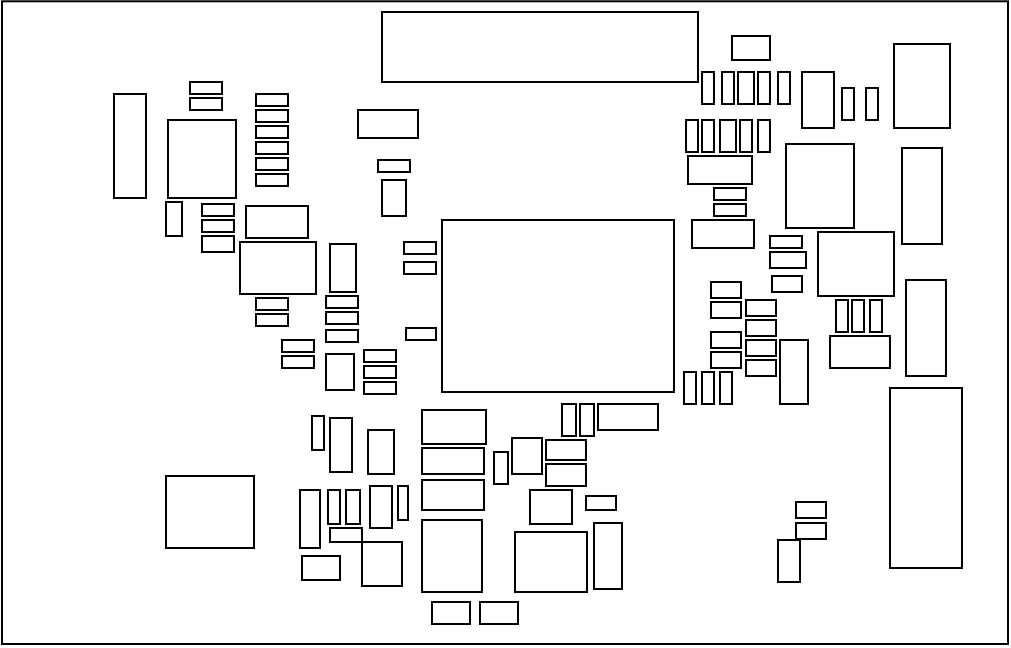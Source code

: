 <mxfile version="16.5.1" type="device"><diagram id="b4zEwL77dJZ9kxXo_FNG" name="Страница 1"><mxGraphModel dx="569" dy="393" grid="1" gridSize="1" guides="1" tooltips="1" connect="1" arrows="1" fold="1" page="1" pageScale="1" pageWidth="1169" pageHeight="827" math="0" shadow="0"><root><mxCell id="0"/><mxCell id="1" parent="0"/><mxCell id="iGO6Q0lAoQS739VPyKVK-125" value="" style="rounded=0;whiteSpace=wrap;html=1;strokeWidth=1;" vertex="1" parent="1"><mxGeometry x="182" y="224.65" width="503" height="321.35" as="geometry"/></mxCell><mxCell id="iGO6Q0lAoQS739VPyKVK-6" value="" style="rounded=0;whiteSpace=wrap;html=1;" vertex="1" parent="1"><mxGeometry x="238" y="271" width="16" height="52" as="geometry"/></mxCell><mxCell id="iGO6Q0lAoQS739VPyKVK-7" value="" style="rounded=0;whiteSpace=wrap;html=1;" vertex="1" parent="1"><mxGeometry x="402" y="334" width="116" height="86" as="geometry"/></mxCell><mxCell id="iGO6Q0lAoQS739VPyKVK-8" value="" style="rounded=0;whiteSpace=wrap;html=1;" vertex="1" parent="1"><mxGeometry x="372" y="230" width="158" height="35" as="geometry"/></mxCell><mxCell id="iGO6Q0lAoQS739VPyKVK-9" value="" style="rounded=0;whiteSpace=wrap;html=1;" vertex="1" parent="1"><mxGeometry x="264" y="462" width="44" height="36" as="geometry"/></mxCell><mxCell id="iGO6Q0lAoQS739VPyKVK-10" value="" style="rounded=0;whiteSpace=wrap;html=1;" vertex="1" parent="1"><mxGeometry x="265" y="284" width="34" height="39" as="geometry"/></mxCell><mxCell id="iGO6Q0lAoQS739VPyKVK-11" value="" style="rounded=0;whiteSpace=wrap;html=1;" vertex="1" parent="1"><mxGeometry x="301" y="345" width="38" height="26" as="geometry"/></mxCell><mxCell id="iGO6Q0lAoQS739VPyKVK-12" value="" style="rounded=0;whiteSpace=wrap;html=1;" vertex="1" parent="1"><mxGeometry x="574" y="296" width="34" height="42" as="geometry"/></mxCell><mxCell id="iGO6Q0lAoQS739VPyKVK-13" value="" style="rounded=0;whiteSpace=wrap;html=1;" vertex="1" parent="1"><mxGeometry x="628" y="246" width="28" height="42" as="geometry"/></mxCell><mxCell id="iGO6Q0lAoQS739VPyKVK-14" value="" style="rounded=0;whiteSpace=wrap;html=1;" vertex="1" parent="1"><mxGeometry x="632" y="298" width="20" height="48" as="geometry"/></mxCell><mxCell id="iGO6Q0lAoQS739VPyKVK-15" value="" style="rounded=0;whiteSpace=wrap;html=1;" vertex="1" parent="1"><mxGeometry x="634" y="364" width="20" height="48" as="geometry"/></mxCell><mxCell id="iGO6Q0lAoQS739VPyKVK-16" value="" style="rounded=0;whiteSpace=wrap;html=1;" vertex="1" parent="1"><mxGeometry x="532" y="260" width="6" height="16" as="geometry"/></mxCell><mxCell id="iGO6Q0lAoQS739VPyKVK-17" value="" style="rounded=0;whiteSpace=wrap;html=1;" vertex="1" parent="1"><mxGeometry x="626" y="418" width="36" height="90" as="geometry"/></mxCell><mxCell id="iGO6Q0lAoQS739VPyKVK-18" value="" style="rounded=0;whiteSpace=wrap;html=1;" vertex="1" parent="1"><mxGeometry x="542" y="260" width="6" height="16" as="geometry"/></mxCell><mxCell id="iGO6Q0lAoQS739VPyKVK-19" value="" style="rounded=0;whiteSpace=wrap;html=1;" vertex="1" parent="1"><mxGeometry x="550" y="260" width="8" height="16" as="geometry"/></mxCell><mxCell id="iGO6Q0lAoQS739VPyKVK-20" value="" style="rounded=0;whiteSpace=wrap;html=1;" vertex="1" parent="1"><mxGeometry x="560" y="260" width="6" height="16" as="geometry"/></mxCell><mxCell id="iGO6Q0lAoQS739VPyKVK-21" value="" style="rounded=0;whiteSpace=wrap;html=1;" vertex="1" parent="1"><mxGeometry x="570" y="260" width="6" height="16" as="geometry"/></mxCell><mxCell id="iGO6Q0lAoQS739VPyKVK-22" value="" style="rounded=0;whiteSpace=wrap;html=1;" vertex="1" parent="1"><mxGeometry x="524" y="284" width="6" height="16" as="geometry"/></mxCell><mxCell id="iGO6Q0lAoQS739VPyKVK-23" value="" style="rounded=0;whiteSpace=wrap;html=1;" vertex="1" parent="1"><mxGeometry x="532" y="284" width="6" height="16" as="geometry"/></mxCell><mxCell id="iGO6Q0lAoQS739VPyKVK-24" value="" style="rounded=0;whiteSpace=wrap;html=1;" vertex="1" parent="1"><mxGeometry x="551" y="284" width="6" height="16" as="geometry"/></mxCell><mxCell id="iGO6Q0lAoQS739VPyKVK-25" value="" style="rounded=0;whiteSpace=wrap;html=1;" vertex="1" parent="1"><mxGeometry x="541" y="284" width="8" height="16" as="geometry"/></mxCell><mxCell id="iGO6Q0lAoQS739VPyKVK-26" value="" style="rounded=0;whiteSpace=wrap;html=1;" vertex="1" parent="1"><mxGeometry x="560" y="284" width="6" height="16" as="geometry"/></mxCell><mxCell id="iGO6Q0lAoQS739VPyKVK-28" value="" style="rounded=0;whiteSpace=wrap;html=1;" vertex="1" parent="1"><mxGeometry x="525" y="302" width="32" height="14" as="geometry"/></mxCell><mxCell id="iGO6Q0lAoQS739VPyKVK-29" value="" style="rounded=0;whiteSpace=wrap;html=1;" vertex="1" parent="1"><mxGeometry x="538" y="318" width="16" height="6" as="geometry"/></mxCell><mxCell id="iGO6Q0lAoQS739VPyKVK-30" value="" style="rounded=0;whiteSpace=wrap;html=1;" vertex="1" parent="1"><mxGeometry x="538" y="326" width="16" height="6" as="geometry"/></mxCell><mxCell id="iGO6Q0lAoQS739VPyKVK-31" value="" style="rounded=0;whiteSpace=wrap;html=1;" vertex="1" parent="1"><mxGeometry x="527" y="334" width="31" height="14" as="geometry"/></mxCell><mxCell id="iGO6Q0lAoQS739VPyKVK-32" value="" style="rounded=0;whiteSpace=wrap;html=1;" vertex="1" parent="1"><mxGeometry x="590" y="340" width="38" height="32" as="geometry"/></mxCell><mxCell id="iGO6Q0lAoQS739VPyKVK-33" value="" style="rounded=0;whiteSpace=wrap;html=1;" vertex="1" parent="1"><mxGeometry x="264" y="325" width="8" height="17" as="geometry"/></mxCell><mxCell id="iGO6Q0lAoQS739VPyKVK-34" value="" style="rounded=0;whiteSpace=wrap;html=1;" vertex="1" parent="1"><mxGeometry x="282" y="342" width="16" height="8" as="geometry"/></mxCell><mxCell id="iGO6Q0lAoQS739VPyKVK-35" value="" style="rounded=0;whiteSpace=wrap;html=1;" vertex="1" parent="1"><mxGeometry x="282" y="334" width="16" height="6" as="geometry"/></mxCell><mxCell id="iGO6Q0lAoQS739VPyKVK-36" value="" style="rounded=0;whiteSpace=wrap;html=1;" vertex="1" parent="1"><mxGeometry x="282" y="326" width="16" height="6" as="geometry"/></mxCell><mxCell id="iGO6Q0lAoQS739VPyKVK-37" value="" style="rounded=0;whiteSpace=wrap;html=1;" vertex="1" parent="1"><mxGeometry x="304" y="327" width="31" height="16" as="geometry"/></mxCell><mxCell id="iGO6Q0lAoQS739VPyKVK-38" value="" style="rounded=0;whiteSpace=wrap;html=1;" vertex="1" parent="1"><mxGeometry x="346" y="346" width="13" height="24" as="geometry"/></mxCell><mxCell id="iGO6Q0lAoQS739VPyKVK-39" value="" style="rounded=0;whiteSpace=wrap;html=1;" vertex="1" parent="1"><mxGeometry x="344" y="401" width="14" height="18" as="geometry"/></mxCell><mxCell id="iGO6Q0lAoQS739VPyKVK-40" value="" style="rounded=0;whiteSpace=wrap;html=1;" vertex="1" parent="1"><mxGeometry x="372" y="314" width="12" height="18" as="geometry"/></mxCell><mxCell id="iGO6Q0lAoQS739VPyKVK-41" value="" style="rounded=0;whiteSpace=wrap;html=1;" vertex="1" parent="1"><mxGeometry x="360" y="279" width="30" height="14" as="geometry"/></mxCell><mxCell id="iGO6Q0lAoQS739VPyKVK-42" value="" style="rounded=0;whiteSpace=wrap;html=1;" vertex="1" parent="1"><mxGeometry x="392" y="429" width="32" height="17" as="geometry"/></mxCell><mxCell id="iGO6Q0lAoQS739VPyKVK-43" value="" style="rounded=0;whiteSpace=wrap;html=1;" vertex="1" parent="1"><mxGeometry x="392" y="448" width="31" height="13" as="geometry"/></mxCell><mxCell id="iGO6Q0lAoQS739VPyKVK-44" value="" style="rounded=0;whiteSpace=wrap;html=1;" vertex="1" parent="1"><mxGeometry x="392" y="464" width="31" height="15" as="geometry"/></mxCell><mxCell id="iGO6Q0lAoQS739VPyKVK-45" value="" style="rounded=0;whiteSpace=wrap;html=1;" vertex="1" parent="1"><mxGeometry x="392" y="484" width="30" height="36" as="geometry"/></mxCell><mxCell id="iGO6Q0lAoQS739VPyKVK-46" value="" style="rounded=0;whiteSpace=wrap;html=1;" vertex="1" parent="1"><mxGeometry x="438.5" y="490" width="36" height="30" as="geometry"/></mxCell><mxCell id="iGO6Q0lAoQS739VPyKVK-47" value="" style="rounded=0;whiteSpace=wrap;html=1;" vertex="1" parent="1"><mxGeometry x="478" y="485.5" width="14" height="33" as="geometry"/></mxCell><mxCell id="iGO6Q0lAoQS739VPyKVK-48" value="" style="rounded=0;whiteSpace=wrap;html=1;" vertex="1" parent="1"><mxGeometry x="582" y="260" width="16" height="28" as="geometry"/></mxCell><mxCell id="iGO6Q0lAoQS739VPyKVK-49" value="" style="rounded=0;whiteSpace=wrap;html=1;" vertex="1" parent="1"><mxGeometry x="614" y="268" width="6" height="16" as="geometry"/></mxCell><mxCell id="iGO6Q0lAoQS739VPyKVK-50" value="" style="rounded=0;whiteSpace=wrap;html=1;" vertex="1" parent="1"><mxGeometry x="602" y="268" width="6" height="16" as="geometry"/></mxCell><mxCell id="iGO6Q0lAoQS739VPyKVK-51" value="" style="rounded=0;whiteSpace=wrap;html=1;" vertex="1" parent="1"><mxGeometry x="523" y="410" width="6" height="16" as="geometry"/></mxCell><mxCell id="iGO6Q0lAoQS739VPyKVK-52" value="" style="rounded=0;whiteSpace=wrap;html=1;" vertex="1" parent="1"><mxGeometry x="532" y="410" width="6" height="16" as="geometry"/></mxCell><mxCell id="iGO6Q0lAoQS739VPyKVK-54" value="" style="rounded=0;whiteSpace=wrap;html=1;" vertex="1" parent="1"><mxGeometry x="541" y="410" width="6" height="16" as="geometry"/></mxCell><mxCell id="iGO6Q0lAoQS739VPyKVK-55" value="" style="rounded=0;whiteSpace=wrap;html=1;" vertex="1" parent="1"><mxGeometry x="571" y="394" width="14" height="32" as="geometry"/></mxCell><mxCell id="iGO6Q0lAoQS739VPyKVK-56" value="" style="rounded=0;whiteSpace=wrap;html=1;" vertex="1" parent="1"><mxGeometry x="596" y="392" width="30" height="16" as="geometry"/></mxCell><mxCell id="iGO6Q0lAoQS739VPyKVK-57" value="" style="rounded=0;whiteSpace=wrap;html=1;" vertex="1" parent="1"><mxGeometry x="383" y="345" width="16" height="6" as="geometry"/></mxCell><mxCell id="iGO6Q0lAoQS739VPyKVK-58" value="" style="rounded=0;whiteSpace=wrap;html=1;" vertex="1" parent="1"><mxGeometry x="370" y="304" width="16" height="6" as="geometry"/></mxCell><mxCell id="iGO6Q0lAoQS739VPyKVK-59" value="" style="rounded=0;whiteSpace=wrap;html=1;" vertex="1" parent="1"><mxGeometry x="383" y="355" width="16" height="6" as="geometry"/></mxCell><mxCell id="iGO6Q0lAoQS739VPyKVK-60" value="" style="rounded=0;whiteSpace=wrap;html=1;" vertex="1" parent="1"><mxGeometry x="384" y="388" width="15" height="6" as="geometry"/></mxCell><mxCell id="iGO6Q0lAoQS739VPyKVK-61" value="" style="rounded=0;whiteSpace=wrap;html=1;" vertex="1" parent="1"><mxGeometry x="363" y="415" width="16" height="6" as="geometry"/></mxCell><mxCell id="iGO6Q0lAoQS739VPyKVK-62" value="" style="rounded=0;whiteSpace=wrap;html=1;" vertex="1" parent="1"><mxGeometry x="363" y="407" width="16" height="6" as="geometry"/></mxCell><mxCell id="iGO6Q0lAoQS739VPyKVK-63" value="" style="rounded=0;whiteSpace=wrap;html=1;" vertex="1" parent="1"><mxGeometry x="363" y="399" width="16" height="6" as="geometry"/></mxCell><mxCell id="iGO6Q0lAoQS739VPyKVK-64" value="" style="rounded=0;whiteSpace=wrap;html=1;" vertex="1" parent="1"><mxGeometry x="344" y="372" width="16" height="6" as="geometry"/></mxCell><mxCell id="iGO6Q0lAoQS739VPyKVK-65" value="" style="rounded=0;whiteSpace=wrap;html=1;" vertex="1" parent="1"><mxGeometry x="344" y="380" width="16" height="6" as="geometry"/></mxCell><mxCell id="iGO6Q0lAoQS739VPyKVK-66" value="" style="rounded=0;whiteSpace=wrap;html=1;" vertex="1" parent="1"><mxGeometry x="344" y="389" width="16" height="6" as="geometry"/></mxCell><mxCell id="iGO6Q0lAoQS739VPyKVK-67" value="" style="rounded=0;whiteSpace=wrap;html=1;" vertex="1" parent="1"><mxGeometry x="309" y="373" width="16" height="6" as="geometry"/></mxCell><mxCell id="iGO6Q0lAoQS739VPyKVK-68" value="" style="rounded=0;whiteSpace=wrap;html=1;" vertex="1" parent="1"><mxGeometry x="309" y="381" width="16" height="6" as="geometry"/></mxCell><mxCell id="iGO6Q0lAoQS739VPyKVK-69" value="" style="rounded=0;whiteSpace=wrap;html=1;" vertex="1" parent="1"><mxGeometry x="322" y="394" width="16" height="6" as="geometry"/></mxCell><mxCell id="iGO6Q0lAoQS739VPyKVK-70" value="" style="rounded=0;whiteSpace=wrap;html=1;" vertex="1" parent="1"><mxGeometry x="322" y="402" width="16" height="6" as="geometry"/></mxCell><mxCell id="iGO6Q0lAoQS739VPyKVK-71" value="" style="rounded=0;whiteSpace=wrap;html=1;" vertex="1" parent="1"><mxGeometry x="566" y="342" width="16" height="6" as="geometry"/></mxCell><mxCell id="iGO6Q0lAoQS739VPyKVK-72" value="" style="rounded=0;whiteSpace=wrap;html=1;" vertex="1" parent="1"><mxGeometry x="566" y="350" width="18" height="8" as="geometry"/></mxCell><mxCell id="iGO6Q0lAoQS739VPyKVK-73" value="" style="rounded=0;whiteSpace=wrap;html=1;" vertex="1" parent="1"><mxGeometry x="567" y="362" width="15" height="8" as="geometry"/></mxCell><mxCell id="iGO6Q0lAoQS739VPyKVK-74" value="" style="rounded=0;whiteSpace=wrap;html=1;" vertex="1" parent="1"><mxGeometry x="554" y="394" width="15" height="8" as="geometry"/></mxCell><mxCell id="iGO6Q0lAoQS739VPyKVK-75" value="" style="rounded=0;whiteSpace=wrap;html=1;" vertex="1" parent="1"><mxGeometry x="554" y="384" width="15" height="8" as="geometry"/></mxCell><mxCell id="iGO6Q0lAoQS739VPyKVK-76" value="" style="rounded=0;whiteSpace=wrap;html=1;" vertex="1" parent="1"><mxGeometry x="554" y="404" width="15" height="8" as="geometry"/></mxCell><mxCell id="iGO6Q0lAoQS739VPyKVK-77" value="" style="rounded=0;whiteSpace=wrap;html=1;" vertex="1" parent="1"><mxGeometry x="547" y="242" width="19" height="12" as="geometry"/></mxCell><mxCell id="iGO6Q0lAoQS739VPyKVK-81" value="" style="rounded=0;whiteSpace=wrap;html=1;" vertex="1" parent="1"><mxGeometry x="446" y="469" width="21" height="17" as="geometry"/></mxCell><mxCell id="iGO6Q0lAoQS739VPyKVK-82" value="" style="rounded=0;whiteSpace=wrap;html=1;" vertex="1" parent="1"><mxGeometry x="437" y="443" width="15" height="18" as="geometry"/></mxCell><mxCell id="iGO6Q0lAoQS739VPyKVK-83" value="" style="rounded=0;whiteSpace=wrap;html=1;" vertex="1" parent="1"><mxGeometry x="454" y="444" width="20" height="10" as="geometry"/></mxCell><mxCell id="iGO6Q0lAoQS739VPyKVK-84" value="" style="rounded=0;whiteSpace=wrap;html=1;" vertex="1" parent="1"><mxGeometry x="454" y="456" width="20" height="11" as="geometry"/></mxCell><mxCell id="iGO6Q0lAoQS739VPyKVK-85" value="" style="rounded=0;whiteSpace=wrap;html=1;" vertex="1" parent="1"><mxGeometry x="462" y="426" width="7" height="16" as="geometry"/></mxCell><mxCell id="iGO6Q0lAoQS739VPyKVK-86" value="" style="rounded=0;whiteSpace=wrap;html=1;" vertex="1" parent="1"><mxGeometry x="471" y="426" width="7" height="16" as="geometry"/></mxCell><mxCell id="iGO6Q0lAoQS739VPyKVK-87" value="" style="rounded=0;whiteSpace=wrap;html=1;" vertex="1" parent="1"><mxGeometry x="428" y="450" width="7" height="16" as="geometry"/></mxCell><mxCell id="iGO6Q0lAoQS739VPyKVK-88" value="" style="rounded=0;whiteSpace=wrap;html=1;" vertex="1" parent="1"><mxGeometry x="365" y="439" width="13" height="22" as="geometry"/></mxCell><mxCell id="iGO6Q0lAoQS739VPyKVK-89" value="" style="rounded=0;whiteSpace=wrap;html=1;" vertex="1" parent="1"><mxGeometry x="366" y="467" width="11" height="21" as="geometry"/></mxCell><mxCell id="iGO6Q0lAoQS739VPyKVK-90" value="" style="rounded=0;whiteSpace=wrap;html=1;" vertex="1" parent="1"><mxGeometry x="346" y="433" width="11" height="27" as="geometry"/></mxCell><mxCell id="iGO6Q0lAoQS739VPyKVK-91" value="" style="rounded=0;whiteSpace=wrap;html=1;" vertex="1" parent="1"><mxGeometry x="337" y="432" width="6" height="17" as="geometry"/></mxCell><mxCell id="iGO6Q0lAoQS739VPyKVK-92" value="" style="rounded=0;whiteSpace=wrap;html=1;" vertex="1" parent="1"><mxGeometry x="331" y="469" width="10" height="29" as="geometry"/></mxCell><mxCell id="iGO6Q0lAoQS739VPyKVK-93" value="" style="rounded=0;whiteSpace=wrap;html=1;" vertex="1" parent="1"><mxGeometry x="332" y="502" width="19" height="12" as="geometry"/></mxCell><mxCell id="iGO6Q0lAoQS739VPyKVK-94" value="" style="rounded=0;whiteSpace=wrap;html=1;" vertex="1" parent="1"><mxGeometry x="362" y="495" width="20" height="22" as="geometry"/></mxCell><mxCell id="iGO6Q0lAoQS739VPyKVK-95" value="" style="rounded=0;whiteSpace=wrap;html=1;" vertex="1" parent="1"><mxGeometry x="346" y="488" width="16" height="7" as="geometry"/></mxCell><mxCell id="iGO6Q0lAoQS739VPyKVK-96" value="" style="rounded=0;whiteSpace=wrap;html=1;" vertex="1" parent="1"><mxGeometry x="345" y="469" width="6" height="17" as="geometry"/></mxCell><mxCell id="iGO6Q0lAoQS739VPyKVK-97" value="" style="rounded=0;whiteSpace=wrap;html=1;" vertex="1" parent="1"><mxGeometry x="354" y="469" width="7" height="17" as="geometry"/></mxCell><mxCell id="iGO6Q0lAoQS739VPyKVK-98" value="" style="rounded=0;whiteSpace=wrap;html=1;" vertex="1" parent="1"><mxGeometry x="380" y="467" width="5" height="17" as="geometry"/></mxCell><mxCell id="iGO6Q0lAoQS739VPyKVK-99" value="" style="rounded=0;whiteSpace=wrap;html=1;" vertex="1" parent="1"><mxGeometry x="309" y="311" width="16" height="6" as="geometry"/></mxCell><mxCell id="iGO6Q0lAoQS739VPyKVK-100" value="" style="rounded=0;whiteSpace=wrap;html=1;" vertex="1" parent="1"><mxGeometry x="309" y="303" width="16" height="6" as="geometry"/></mxCell><mxCell id="iGO6Q0lAoQS739VPyKVK-101" value="" style="rounded=0;whiteSpace=wrap;html=1;" vertex="1" parent="1"><mxGeometry x="309" y="271" width="16" height="6" as="geometry"/></mxCell><mxCell id="iGO6Q0lAoQS739VPyKVK-102" value="" style="rounded=0;whiteSpace=wrap;html=1;" vertex="1" parent="1"><mxGeometry x="309" y="287" width="16" height="6" as="geometry"/></mxCell><mxCell id="iGO6Q0lAoQS739VPyKVK-103" value="" style="rounded=0;whiteSpace=wrap;html=1;" vertex="1" parent="1"><mxGeometry x="309" y="279" width="16" height="6" as="geometry"/></mxCell><mxCell id="iGO6Q0lAoQS739VPyKVK-104" value="" style="rounded=0;whiteSpace=wrap;html=1;" vertex="1" parent="1"><mxGeometry x="309" y="295" width="16" height="6" as="geometry"/></mxCell><mxCell id="iGO6Q0lAoQS739VPyKVK-105" value="" style="rounded=0;whiteSpace=wrap;html=1;" vertex="1" parent="1"><mxGeometry x="276" y="273" width="16" height="6" as="geometry"/></mxCell><mxCell id="iGO6Q0lAoQS739VPyKVK-106" value="" style="rounded=0;whiteSpace=wrap;html=1;" vertex="1" parent="1"><mxGeometry x="276" y="265" width="16" height="6" as="geometry"/></mxCell><mxCell id="iGO6Q0lAoQS739VPyKVK-108" value="" style="rounded=0;whiteSpace=wrap;html=1;" vertex="1" parent="1"><mxGeometry x="480" y="426" width="30" height="13" as="geometry"/></mxCell><mxCell id="iGO6Q0lAoQS739VPyKVK-109" value="" style="rounded=0;whiteSpace=wrap;html=1;" vertex="1" parent="1"><mxGeometry x="474" y="472" width="15" height="7" as="geometry"/></mxCell><mxCell id="iGO6Q0lAoQS739VPyKVK-110" value="" style="rounded=0;whiteSpace=wrap;html=1;" vertex="1" parent="1"><mxGeometry x="421" y="525" width="19" height="11" as="geometry"/></mxCell><mxCell id="iGO6Q0lAoQS739VPyKVK-111" value="" style="rounded=0;whiteSpace=wrap;html=1;" vertex="1" parent="1"><mxGeometry x="397" y="525" width="19" height="11" as="geometry"/></mxCell><mxCell id="iGO6Q0lAoQS739VPyKVK-112" value="" style="rounded=0;whiteSpace=wrap;html=1;" vertex="1" parent="1"><mxGeometry x="570" y="494" width="11" height="21" as="geometry"/></mxCell><mxCell id="iGO6Q0lAoQS739VPyKVK-114" value="" style="rounded=0;whiteSpace=wrap;html=1;" vertex="1" parent="1"><mxGeometry x="554" y="374" width="15" height="8" as="geometry"/></mxCell><mxCell id="iGO6Q0lAoQS739VPyKVK-115" value="" style="rounded=0;whiteSpace=wrap;html=1;" vertex="1" parent="1"><mxGeometry x="536.5" y="375" width="15" height="8" as="geometry"/></mxCell><mxCell id="iGO6Q0lAoQS739VPyKVK-116" value="" style="rounded=0;whiteSpace=wrap;html=1;" vertex="1" parent="1"><mxGeometry x="536.5" y="365" width="15" height="8" as="geometry"/></mxCell><mxCell id="iGO6Q0lAoQS739VPyKVK-117" value="" style="rounded=0;whiteSpace=wrap;html=1;" vertex="1" parent="1"><mxGeometry x="536.5" y="390" width="15" height="8" as="geometry"/></mxCell><mxCell id="iGO6Q0lAoQS739VPyKVK-118" value="" style="rounded=0;whiteSpace=wrap;html=1;" vertex="1" parent="1"><mxGeometry x="536.5" y="400" width="15" height="8" as="geometry"/></mxCell><mxCell id="iGO6Q0lAoQS739VPyKVK-119" value="" style="rounded=0;whiteSpace=wrap;html=1;" vertex="1" parent="1"><mxGeometry x="607" y="374" width="6" height="16" as="geometry"/></mxCell><mxCell id="iGO6Q0lAoQS739VPyKVK-120" value="" style="rounded=0;whiteSpace=wrap;html=1;" vertex="1" parent="1"><mxGeometry x="599" y="374" width="6" height="16" as="geometry"/></mxCell><mxCell id="iGO6Q0lAoQS739VPyKVK-121" value="" style="rounded=0;whiteSpace=wrap;html=1;" vertex="1" parent="1"><mxGeometry x="616" y="374" width="6" height="16" as="geometry"/></mxCell><mxCell id="iGO6Q0lAoQS739VPyKVK-122" value="" style="rounded=0;whiteSpace=wrap;html=1;" vertex="1" parent="1"><mxGeometry x="579" y="475" width="15" height="8" as="geometry"/></mxCell><mxCell id="iGO6Q0lAoQS739VPyKVK-123" value="" style="rounded=0;whiteSpace=wrap;html=1;" vertex="1" parent="1"><mxGeometry x="579" y="485.5" width="15" height="8" as="geometry"/></mxCell></root></mxGraphModel></diagram></mxfile>